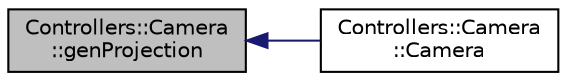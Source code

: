 digraph "Controllers::Camera::genProjection"
{
  edge [fontname="Helvetica",fontsize="10",labelfontname="Helvetica",labelfontsize="10"];
  node [fontname="Helvetica",fontsize="10",shape=record];
  rankdir="LR";
  Node1 [label="Controllers::Camera\l::genProjection",height=0.2,width=0.4,color="black", fillcolor="grey75", style="filled", fontcolor="black"];
  Node1 -> Node2 [dir="back",color="midnightblue",fontsize="10",style="solid",fontname="Helvetica"];
  Node2 [label="Controllers::Camera\l::Camera",height=0.2,width=0.4,color="black", fillcolor="white", style="filled",URL="$class_controllers_1_1_camera.html#a01f94c3543f56ede7af49dc778f19331",tooltip="Construct a new Camera object Contructs camera object, initializes various camera variables and creat..."];
}
